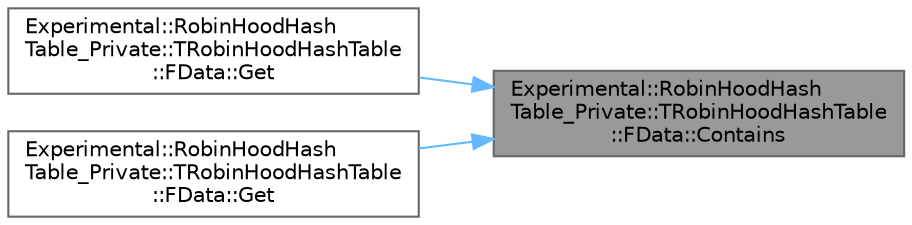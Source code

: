 digraph "Experimental::RobinHoodHashTable_Private::TRobinHoodHashTable::FData::Contains"
{
 // INTERACTIVE_SVG=YES
 // LATEX_PDF_SIZE
  bgcolor="transparent";
  edge [fontname=Helvetica,fontsize=10,labelfontname=Helvetica,labelfontsize=10];
  node [fontname=Helvetica,fontsize=10,shape=box,height=0.2,width=0.4];
  rankdir="RL";
  Node1 [id="Node000001",label="Experimental::RobinHoodHash\lTable_Private::TRobinHoodHashTable\l::FData::Contains",height=0.2,width=0.4,color="gray40", fillcolor="grey60", style="filled", fontcolor="black",tooltip=" "];
  Node1 -> Node2 [id="edge1_Node000001_Node000002",dir="back",color="steelblue1",style="solid",tooltip=" "];
  Node2 [id="Node000002",label="Experimental::RobinHoodHash\lTable_Private::TRobinHoodHashTable\l::FData::Get",height=0.2,width=0.4,color="grey40", fillcolor="white", style="filled",URL="$de/d17/structExperimental_1_1RobinHoodHashTable__Private_1_1TRobinHoodHashTable_1_1FData.html#a98422bc18ff8adfaf5075d8e82d08b1c",tooltip=" "];
  Node1 -> Node3 [id="edge2_Node000001_Node000003",dir="back",color="steelblue1",style="solid",tooltip=" "];
  Node3 [id="Node000003",label="Experimental::RobinHoodHash\lTable_Private::TRobinHoodHashTable\l::FData::Get",height=0.2,width=0.4,color="grey40", fillcolor="white", style="filled",URL="$de/d17/structExperimental_1_1RobinHoodHashTable__Private_1_1TRobinHoodHashTable_1_1FData.html#ab4da40c6498ad46c0a92f73059222635",tooltip=" "];
}
